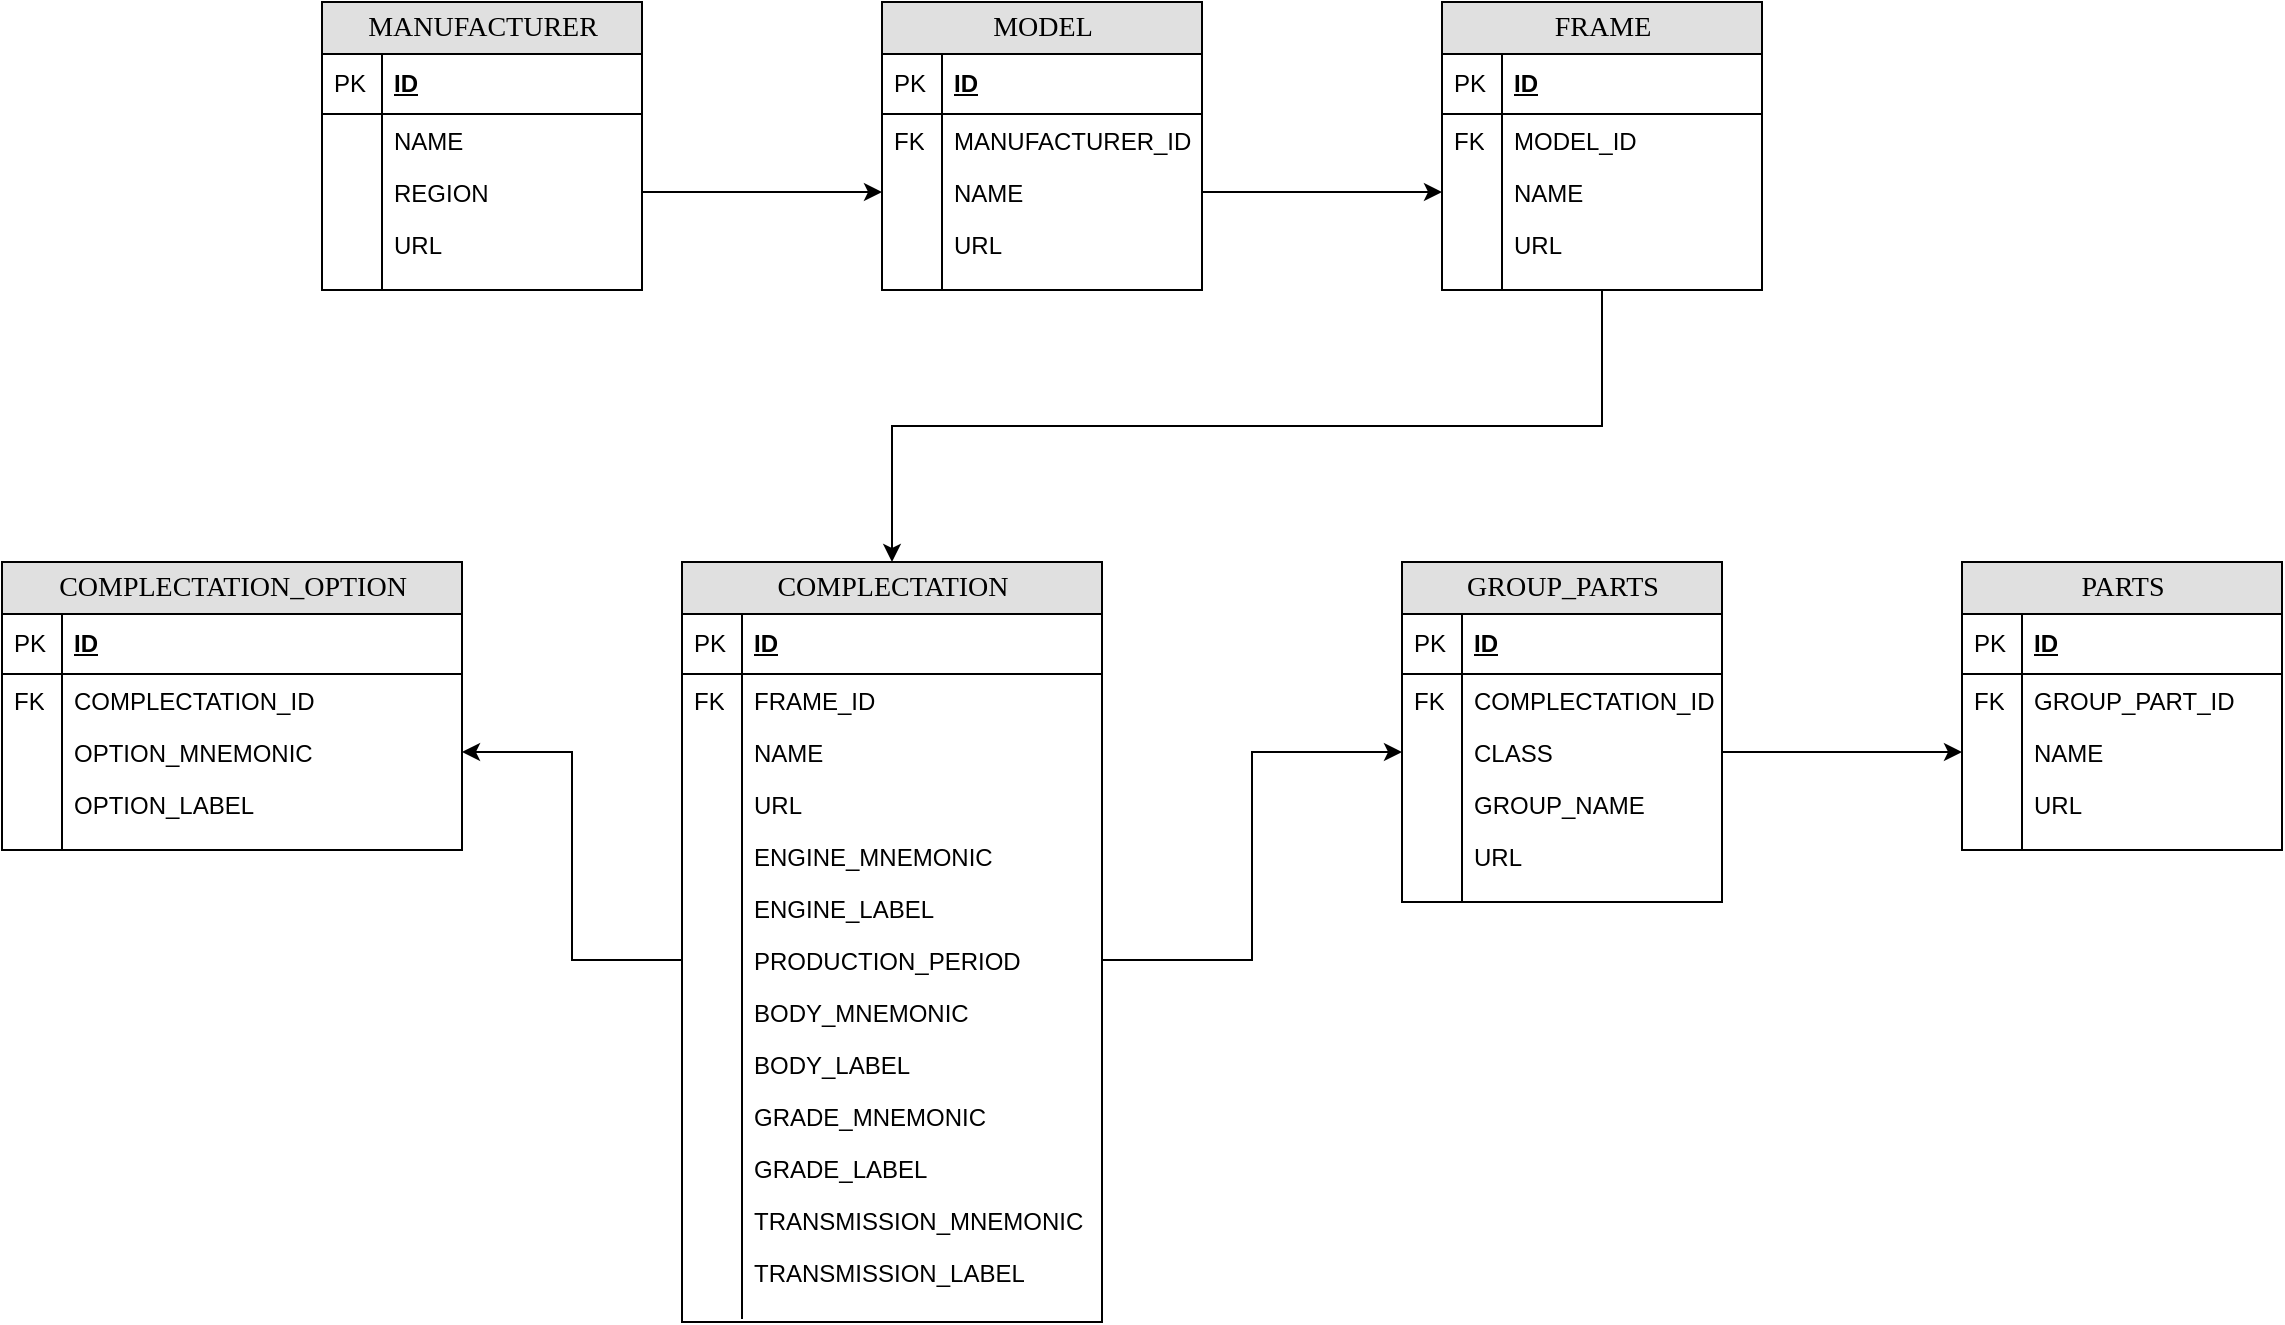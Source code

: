<mxfile version="20.2.5" type="device"><diagram name="Page-1" id="e56a1550-8fbb-45ad-956c-1786394a9013"><mxGraphModel dx="940" dy="754" grid="1" gridSize="10" guides="1" tooltips="1" connect="1" arrows="1" fold="1" page="1" pageScale="1" pageWidth="1100" pageHeight="850" background="none" math="0" shadow="0"><root><mxCell id="0"/><mxCell id="1" parent="0"/><mxCell id="8DxieMBbInHOYiqHIHIQ-1" value="MANUFACTURER" style="swimlane;html=1;fontStyle=0;childLayout=stackLayout;horizontal=1;startSize=26;fillColor=#e0e0e0;horizontalStack=0;resizeParent=1;resizeLast=0;collapsible=1;marginBottom=0;swimlaneFillColor=#ffffff;align=center;rounded=0;shadow=0;comic=0;labelBackgroundColor=none;strokeWidth=1;fontFamily=Verdana;fontSize=14" vertex="1" parent="1"><mxGeometry x="220" y="40" width="160" height="144" as="geometry"/></mxCell><mxCell id="8DxieMBbInHOYiqHIHIQ-2" value="ID" style="shape=partialRectangle;top=0;left=0;right=0;bottom=1;html=1;align=left;verticalAlign=middle;fillColor=none;spacingLeft=34;spacingRight=4;whiteSpace=wrap;overflow=hidden;rotatable=0;points=[[0,0.5],[1,0.5]];portConstraint=eastwest;dropTarget=0;fontStyle=5;" vertex="1" parent="8DxieMBbInHOYiqHIHIQ-1"><mxGeometry y="26" width="160" height="30" as="geometry"/></mxCell><mxCell id="8DxieMBbInHOYiqHIHIQ-3" value="PK" style="shape=partialRectangle;top=0;left=0;bottom=0;html=1;fillColor=none;align=left;verticalAlign=middle;spacingLeft=4;spacingRight=4;whiteSpace=wrap;overflow=hidden;rotatable=0;points=[];portConstraint=eastwest;part=1;" vertex="1" connectable="0" parent="8DxieMBbInHOYiqHIHIQ-2"><mxGeometry width="30" height="30" as="geometry"/></mxCell><mxCell id="8DxieMBbInHOYiqHIHIQ-4" value="NAME" style="shape=partialRectangle;top=0;left=0;right=0;bottom=0;html=1;align=left;verticalAlign=top;fillColor=none;spacingLeft=34;spacingRight=4;whiteSpace=wrap;overflow=hidden;rotatable=0;points=[[0,0.5],[1,0.5]];portConstraint=eastwest;dropTarget=0;" vertex="1" parent="8DxieMBbInHOYiqHIHIQ-1"><mxGeometry y="56" width="160" height="26" as="geometry"/></mxCell><mxCell id="8DxieMBbInHOYiqHIHIQ-5" value="" style="shape=partialRectangle;top=0;left=0;bottom=0;html=1;fillColor=none;align=left;verticalAlign=top;spacingLeft=4;spacingRight=4;whiteSpace=wrap;overflow=hidden;rotatable=0;points=[];portConstraint=eastwest;part=1;" vertex="1" connectable="0" parent="8DxieMBbInHOYiqHIHIQ-4"><mxGeometry width="30" height="26" as="geometry"/></mxCell><mxCell id="8DxieMBbInHOYiqHIHIQ-6" value="REGION" style="shape=partialRectangle;top=0;left=0;right=0;bottom=0;html=1;align=left;verticalAlign=top;fillColor=none;spacingLeft=34;spacingRight=4;whiteSpace=wrap;overflow=hidden;rotatable=0;points=[[0,0.5],[1,0.5]];portConstraint=eastwest;dropTarget=0;" vertex="1" parent="8DxieMBbInHOYiqHIHIQ-1"><mxGeometry y="82" width="160" height="26" as="geometry"/></mxCell><mxCell id="8DxieMBbInHOYiqHIHIQ-7" value="" style="shape=partialRectangle;top=0;left=0;bottom=0;html=1;fillColor=none;align=left;verticalAlign=top;spacingLeft=4;spacingRight=4;whiteSpace=wrap;overflow=hidden;rotatable=0;points=[];portConstraint=eastwest;part=1;" vertex="1" connectable="0" parent="8DxieMBbInHOYiqHIHIQ-6"><mxGeometry width="30" height="26" as="geometry"/></mxCell><mxCell id="8DxieMBbInHOYiqHIHIQ-8" value="URL" style="shape=partialRectangle;top=0;left=0;right=0;bottom=0;html=1;align=left;verticalAlign=top;fillColor=none;spacingLeft=34;spacingRight=4;whiteSpace=wrap;overflow=hidden;rotatable=0;points=[[0,0.5],[1,0.5]];portConstraint=eastwest;dropTarget=0;" vertex="1" parent="8DxieMBbInHOYiqHIHIQ-1"><mxGeometry y="108" width="160" height="26" as="geometry"/></mxCell><mxCell id="8DxieMBbInHOYiqHIHIQ-9" value="" style="shape=partialRectangle;top=0;left=0;bottom=0;html=1;fillColor=none;align=left;verticalAlign=top;spacingLeft=4;spacingRight=4;whiteSpace=wrap;overflow=hidden;rotatable=0;points=[];portConstraint=eastwest;part=1;" vertex="1" connectable="0" parent="8DxieMBbInHOYiqHIHIQ-8"><mxGeometry width="30" height="26" as="geometry"/></mxCell><mxCell id="8DxieMBbInHOYiqHIHIQ-10" value="" style="shape=partialRectangle;top=0;left=0;right=0;bottom=0;html=1;align=left;verticalAlign=top;fillColor=none;spacingLeft=34;spacingRight=4;whiteSpace=wrap;overflow=hidden;rotatable=0;points=[[0,0.5],[1,0.5]];portConstraint=eastwest;dropTarget=0;" vertex="1" parent="8DxieMBbInHOYiqHIHIQ-1"><mxGeometry y="134" width="160" height="10" as="geometry"/></mxCell><mxCell id="8DxieMBbInHOYiqHIHIQ-11" value="" style="shape=partialRectangle;top=0;left=0;bottom=0;html=1;fillColor=none;align=left;verticalAlign=top;spacingLeft=4;spacingRight=4;whiteSpace=wrap;overflow=hidden;rotatable=0;points=[];portConstraint=eastwest;part=1;" vertex="1" connectable="0" parent="8DxieMBbInHOYiqHIHIQ-10"><mxGeometry width="30" height="10" as="geometry"/></mxCell><mxCell id="8DxieMBbInHOYiqHIHIQ-13" value="MODEL" style="swimlane;html=1;fontStyle=0;childLayout=stackLayout;horizontal=1;startSize=26;fillColor=#e0e0e0;horizontalStack=0;resizeParent=1;resizeLast=0;collapsible=1;marginBottom=0;swimlaneFillColor=#ffffff;align=center;rounded=0;shadow=0;comic=0;labelBackgroundColor=none;strokeWidth=1;fontFamily=Verdana;fontSize=14" vertex="1" parent="1"><mxGeometry x="500" y="40" width="160" height="144" as="geometry"/></mxCell><mxCell id="8DxieMBbInHOYiqHIHIQ-14" value="ID" style="shape=partialRectangle;top=0;left=0;right=0;bottom=1;html=1;align=left;verticalAlign=middle;fillColor=none;spacingLeft=34;spacingRight=4;whiteSpace=wrap;overflow=hidden;rotatable=0;points=[[0,0.5],[1,0.5]];portConstraint=eastwest;dropTarget=0;fontStyle=5;" vertex="1" parent="8DxieMBbInHOYiqHIHIQ-13"><mxGeometry y="26" width="160" height="30" as="geometry"/></mxCell><mxCell id="8DxieMBbInHOYiqHIHIQ-15" value="PK" style="shape=partialRectangle;top=0;left=0;bottom=0;html=1;fillColor=none;align=left;verticalAlign=middle;spacingLeft=4;spacingRight=4;whiteSpace=wrap;overflow=hidden;rotatable=0;points=[];portConstraint=eastwest;part=1;" vertex="1" connectable="0" parent="8DxieMBbInHOYiqHIHIQ-14"><mxGeometry width="30" height="30" as="geometry"/></mxCell><mxCell id="8DxieMBbInHOYiqHIHIQ-16" value="MANUFACTURER_ID" style="shape=partialRectangle;top=0;left=0;right=0;bottom=0;html=1;align=left;verticalAlign=top;fillColor=none;spacingLeft=34;spacingRight=4;whiteSpace=wrap;overflow=hidden;rotatable=0;points=[[0,0.5],[1,0.5]];portConstraint=eastwest;dropTarget=0;" vertex="1" parent="8DxieMBbInHOYiqHIHIQ-13"><mxGeometry y="56" width="160" height="26" as="geometry"/></mxCell><mxCell id="8DxieMBbInHOYiqHIHIQ-17" value="FK" style="shape=partialRectangle;top=0;left=0;bottom=0;html=1;fillColor=none;align=left;verticalAlign=top;spacingLeft=4;spacingRight=4;whiteSpace=wrap;overflow=hidden;rotatable=0;points=[];portConstraint=eastwest;part=1;" vertex="1" connectable="0" parent="8DxieMBbInHOYiqHIHIQ-16"><mxGeometry width="30" height="26" as="geometry"/></mxCell><mxCell id="8DxieMBbInHOYiqHIHIQ-18" value="NAME" style="shape=partialRectangle;top=0;left=0;right=0;bottom=0;html=1;align=left;verticalAlign=top;fillColor=none;spacingLeft=34;spacingRight=4;whiteSpace=wrap;overflow=hidden;rotatable=0;points=[[0,0.5],[1,0.5]];portConstraint=eastwest;dropTarget=0;" vertex="1" parent="8DxieMBbInHOYiqHIHIQ-13"><mxGeometry y="82" width="160" height="26" as="geometry"/></mxCell><mxCell id="8DxieMBbInHOYiqHIHIQ-19" value="" style="shape=partialRectangle;top=0;left=0;bottom=0;html=1;fillColor=none;align=left;verticalAlign=top;spacingLeft=4;spacingRight=4;whiteSpace=wrap;overflow=hidden;rotatable=0;points=[];portConstraint=eastwest;part=1;" vertex="1" connectable="0" parent="8DxieMBbInHOYiqHIHIQ-18"><mxGeometry width="30" height="26" as="geometry"/></mxCell><mxCell id="8DxieMBbInHOYiqHIHIQ-20" value="URL" style="shape=partialRectangle;top=0;left=0;right=0;bottom=0;html=1;align=left;verticalAlign=top;fillColor=none;spacingLeft=34;spacingRight=4;whiteSpace=wrap;overflow=hidden;rotatable=0;points=[[0,0.5],[1,0.5]];portConstraint=eastwest;dropTarget=0;" vertex="1" parent="8DxieMBbInHOYiqHIHIQ-13"><mxGeometry y="108" width="160" height="26" as="geometry"/></mxCell><mxCell id="8DxieMBbInHOYiqHIHIQ-21" value="" style="shape=partialRectangle;top=0;left=0;bottom=0;html=1;fillColor=none;align=left;verticalAlign=top;spacingLeft=4;spacingRight=4;whiteSpace=wrap;overflow=hidden;rotatable=0;points=[];portConstraint=eastwest;part=1;" vertex="1" connectable="0" parent="8DxieMBbInHOYiqHIHIQ-20"><mxGeometry width="30" height="26" as="geometry"/></mxCell><mxCell id="8DxieMBbInHOYiqHIHIQ-22" value="" style="shape=partialRectangle;top=0;left=0;right=0;bottom=0;html=1;align=left;verticalAlign=top;fillColor=none;spacingLeft=34;spacingRight=4;whiteSpace=wrap;overflow=hidden;rotatable=0;points=[[0,0.5],[1,0.5]];portConstraint=eastwest;dropTarget=0;" vertex="1" parent="8DxieMBbInHOYiqHIHIQ-13"><mxGeometry y="134" width="160" height="10" as="geometry"/></mxCell><mxCell id="8DxieMBbInHOYiqHIHIQ-23" value="" style="shape=partialRectangle;top=0;left=0;bottom=0;html=1;fillColor=none;align=left;verticalAlign=top;spacingLeft=4;spacingRight=4;whiteSpace=wrap;overflow=hidden;rotatable=0;points=[];portConstraint=eastwest;part=1;" vertex="1" connectable="0" parent="8DxieMBbInHOYiqHIHIQ-22"><mxGeometry width="30" height="10" as="geometry"/></mxCell><mxCell id="8DxieMBbInHOYiqHIHIQ-135" style="edgeStyle=orthogonalEdgeStyle;rounded=0;orthogonalLoop=1;jettySize=auto;html=1;exitX=0.5;exitY=1;exitDx=0;exitDy=0;entryX=0.5;entryY=0;entryDx=0;entryDy=0;" edge="1" parent="1" source="8DxieMBbInHOYiqHIHIQ-35" target="8DxieMBbInHOYiqHIHIQ-63"><mxGeometry relative="1" as="geometry"/></mxCell><mxCell id="8DxieMBbInHOYiqHIHIQ-35" value="FRAME" style="swimlane;html=1;fontStyle=0;childLayout=stackLayout;horizontal=1;startSize=26;fillColor=#e0e0e0;horizontalStack=0;resizeParent=1;resizeLast=0;collapsible=1;marginBottom=0;swimlaneFillColor=#ffffff;align=center;rounded=0;shadow=0;comic=0;labelBackgroundColor=none;strokeWidth=1;fontFamily=Verdana;fontSize=14" vertex="1" parent="1"><mxGeometry x="780" y="40" width="160" height="144" as="geometry"/></mxCell><mxCell id="8DxieMBbInHOYiqHIHIQ-36" value="ID" style="shape=partialRectangle;top=0;left=0;right=0;bottom=1;html=1;align=left;verticalAlign=middle;fillColor=none;spacingLeft=34;spacingRight=4;whiteSpace=wrap;overflow=hidden;rotatable=0;points=[[0,0.5],[1,0.5]];portConstraint=eastwest;dropTarget=0;fontStyle=5;" vertex="1" parent="8DxieMBbInHOYiqHIHIQ-35"><mxGeometry y="26" width="160" height="30" as="geometry"/></mxCell><mxCell id="8DxieMBbInHOYiqHIHIQ-37" value="PK" style="shape=partialRectangle;top=0;left=0;bottom=0;html=1;fillColor=none;align=left;verticalAlign=middle;spacingLeft=4;spacingRight=4;whiteSpace=wrap;overflow=hidden;rotatable=0;points=[];portConstraint=eastwest;part=1;" vertex="1" connectable="0" parent="8DxieMBbInHOYiqHIHIQ-36"><mxGeometry width="30" height="30" as="geometry"/></mxCell><mxCell id="8DxieMBbInHOYiqHIHIQ-38" value="MODEL_ID" style="shape=partialRectangle;top=0;left=0;right=0;bottom=0;html=1;align=left;verticalAlign=top;fillColor=none;spacingLeft=34;spacingRight=4;whiteSpace=wrap;overflow=hidden;rotatable=0;points=[[0,0.5],[1,0.5]];portConstraint=eastwest;dropTarget=0;" vertex="1" parent="8DxieMBbInHOYiqHIHIQ-35"><mxGeometry y="56" width="160" height="26" as="geometry"/></mxCell><mxCell id="8DxieMBbInHOYiqHIHIQ-39" value="FK" style="shape=partialRectangle;top=0;left=0;bottom=0;html=1;fillColor=none;align=left;verticalAlign=top;spacingLeft=4;spacingRight=4;whiteSpace=wrap;overflow=hidden;rotatable=0;points=[];portConstraint=eastwest;part=1;" vertex="1" connectable="0" parent="8DxieMBbInHOYiqHIHIQ-38"><mxGeometry width="30" height="26" as="geometry"/></mxCell><mxCell id="8DxieMBbInHOYiqHIHIQ-40" value="NAME" style="shape=partialRectangle;top=0;left=0;right=0;bottom=0;html=1;align=left;verticalAlign=top;fillColor=none;spacingLeft=34;spacingRight=4;whiteSpace=wrap;overflow=hidden;rotatable=0;points=[[0,0.5],[1,0.5]];portConstraint=eastwest;dropTarget=0;" vertex="1" parent="8DxieMBbInHOYiqHIHIQ-35"><mxGeometry y="82" width="160" height="26" as="geometry"/></mxCell><mxCell id="8DxieMBbInHOYiqHIHIQ-41" value="" style="shape=partialRectangle;top=0;left=0;bottom=0;html=1;fillColor=none;align=left;verticalAlign=top;spacingLeft=4;spacingRight=4;whiteSpace=wrap;overflow=hidden;rotatable=0;points=[];portConstraint=eastwest;part=1;" vertex="1" connectable="0" parent="8DxieMBbInHOYiqHIHIQ-40"><mxGeometry width="30" height="26" as="geometry"/></mxCell><mxCell id="8DxieMBbInHOYiqHIHIQ-42" value="URL" style="shape=partialRectangle;top=0;left=0;right=0;bottom=0;html=1;align=left;verticalAlign=top;fillColor=none;spacingLeft=34;spacingRight=4;whiteSpace=wrap;overflow=hidden;rotatable=0;points=[[0,0.5],[1,0.5]];portConstraint=eastwest;dropTarget=0;" vertex="1" parent="8DxieMBbInHOYiqHIHIQ-35"><mxGeometry y="108" width="160" height="26" as="geometry"/></mxCell><mxCell id="8DxieMBbInHOYiqHIHIQ-43" value="" style="shape=partialRectangle;top=0;left=0;bottom=0;html=1;fillColor=none;align=left;verticalAlign=top;spacingLeft=4;spacingRight=4;whiteSpace=wrap;overflow=hidden;rotatable=0;points=[];portConstraint=eastwest;part=1;" vertex="1" connectable="0" parent="8DxieMBbInHOYiqHIHIQ-42"><mxGeometry width="30" height="26" as="geometry"/></mxCell><mxCell id="8DxieMBbInHOYiqHIHIQ-44" value="" style="shape=partialRectangle;top=0;left=0;right=0;bottom=0;html=1;align=left;verticalAlign=top;fillColor=none;spacingLeft=34;spacingRight=4;whiteSpace=wrap;overflow=hidden;rotatable=0;points=[[0,0.5],[1,0.5]];portConstraint=eastwest;dropTarget=0;" vertex="1" parent="8DxieMBbInHOYiqHIHIQ-35"><mxGeometry y="134" width="160" height="10" as="geometry"/></mxCell><mxCell id="8DxieMBbInHOYiqHIHIQ-45" value="" style="shape=partialRectangle;top=0;left=0;bottom=0;html=1;fillColor=none;align=left;verticalAlign=top;spacingLeft=4;spacingRight=4;whiteSpace=wrap;overflow=hidden;rotatable=0;points=[];portConstraint=eastwest;part=1;" vertex="1" connectable="0" parent="8DxieMBbInHOYiqHIHIQ-44"><mxGeometry width="30" height="10" as="geometry"/></mxCell><mxCell id="8DxieMBbInHOYiqHIHIQ-63" value="COMPLECTATION" style="swimlane;html=1;fontStyle=0;childLayout=stackLayout;horizontal=1;startSize=26;fillColor=#e0e0e0;horizontalStack=0;resizeParent=1;resizeLast=0;collapsible=1;marginBottom=0;swimlaneFillColor=#ffffff;align=center;rounded=0;shadow=0;comic=0;labelBackgroundColor=none;strokeWidth=1;fontFamily=Verdana;fontSize=14" vertex="1" parent="1"><mxGeometry x="400" y="320" width="210" height="380" as="geometry"/></mxCell><mxCell id="8DxieMBbInHOYiqHIHIQ-64" value="ID" style="shape=partialRectangle;top=0;left=0;right=0;bottom=1;html=1;align=left;verticalAlign=middle;fillColor=none;spacingLeft=34;spacingRight=4;whiteSpace=wrap;overflow=hidden;rotatable=0;points=[[0,0.5],[1,0.5]];portConstraint=eastwest;dropTarget=0;fontStyle=5;" vertex="1" parent="8DxieMBbInHOYiqHIHIQ-63"><mxGeometry y="26" width="210" height="30" as="geometry"/></mxCell><mxCell id="8DxieMBbInHOYiqHIHIQ-65" value="PK" style="shape=partialRectangle;top=0;left=0;bottom=0;html=1;fillColor=none;align=left;verticalAlign=middle;spacingLeft=4;spacingRight=4;whiteSpace=wrap;overflow=hidden;rotatable=0;points=[];portConstraint=eastwest;part=1;" vertex="1" connectable="0" parent="8DxieMBbInHOYiqHIHIQ-64"><mxGeometry width="30" height="30" as="geometry"/></mxCell><mxCell id="8DxieMBbInHOYiqHIHIQ-68" value="FRAME_ID" style="shape=partialRectangle;top=0;left=0;right=0;bottom=0;html=1;align=left;verticalAlign=top;fillColor=none;spacingLeft=34;spacingRight=4;whiteSpace=wrap;overflow=hidden;rotatable=0;points=[[0,0.5],[1,0.5]];portConstraint=eastwest;dropTarget=0;" vertex="1" parent="8DxieMBbInHOYiqHIHIQ-63"><mxGeometry y="56" width="210" height="26" as="geometry"/></mxCell><mxCell id="8DxieMBbInHOYiqHIHIQ-69" value="FK" style="shape=partialRectangle;top=0;left=0;bottom=0;html=1;fillColor=none;align=left;verticalAlign=top;spacingLeft=4;spacingRight=4;whiteSpace=wrap;overflow=hidden;rotatable=0;points=[];portConstraint=eastwest;part=1;" vertex="1" connectable="0" parent="8DxieMBbInHOYiqHIHIQ-68"><mxGeometry width="30" height="26" as="geometry"/></mxCell><mxCell id="8DxieMBbInHOYiqHIHIQ-74" value="NAME" style="shape=partialRectangle;top=0;left=0;right=0;bottom=0;html=1;align=left;verticalAlign=top;fillColor=none;spacingLeft=34;spacingRight=4;whiteSpace=wrap;overflow=hidden;rotatable=0;points=[[0,0.5],[1,0.5]];portConstraint=eastwest;dropTarget=0;" vertex="1" parent="8DxieMBbInHOYiqHIHIQ-63"><mxGeometry y="82" width="210" height="26" as="geometry"/></mxCell><mxCell id="8DxieMBbInHOYiqHIHIQ-75" value="" style="shape=partialRectangle;top=0;left=0;bottom=0;html=1;fillColor=none;align=left;verticalAlign=top;spacingLeft=4;spacingRight=4;whiteSpace=wrap;overflow=hidden;rotatable=0;points=[];portConstraint=eastwest;part=1;" vertex="1" connectable="0" parent="8DxieMBbInHOYiqHIHIQ-74"><mxGeometry width="30" height="26" as="geometry"/></mxCell><mxCell id="8DxieMBbInHOYiqHIHIQ-76" value="URL" style="shape=partialRectangle;top=0;left=0;right=0;bottom=0;html=1;align=left;verticalAlign=top;fillColor=none;spacingLeft=34;spacingRight=4;whiteSpace=wrap;overflow=hidden;rotatable=0;points=[[0,0.5],[1,0.5]];portConstraint=eastwest;dropTarget=0;" vertex="1" parent="8DxieMBbInHOYiqHIHIQ-63"><mxGeometry y="108" width="210" height="26" as="geometry"/></mxCell><mxCell id="8DxieMBbInHOYiqHIHIQ-77" value="" style="shape=partialRectangle;top=0;left=0;bottom=0;html=1;fillColor=none;align=left;verticalAlign=top;spacingLeft=4;spacingRight=4;whiteSpace=wrap;overflow=hidden;rotatable=0;points=[];portConstraint=eastwest;part=1;" vertex="1" connectable="0" parent="8DxieMBbInHOYiqHIHIQ-76"><mxGeometry width="30" height="26" as="geometry"/></mxCell><mxCell id="8DxieMBbInHOYiqHIHIQ-78" value="ENGINE_MNEMONIC" style="shape=partialRectangle;top=0;left=0;right=0;bottom=0;html=1;align=left;verticalAlign=top;fillColor=none;spacingLeft=34;spacingRight=4;whiteSpace=wrap;overflow=hidden;rotatable=0;points=[[0,0.5],[1,0.5]];portConstraint=eastwest;dropTarget=0;" vertex="1" parent="8DxieMBbInHOYiqHIHIQ-63"><mxGeometry y="134" width="210" height="26" as="geometry"/></mxCell><mxCell id="8DxieMBbInHOYiqHIHIQ-79" value="" style="shape=partialRectangle;top=0;left=0;bottom=0;html=1;fillColor=none;align=left;verticalAlign=top;spacingLeft=4;spacingRight=4;whiteSpace=wrap;overflow=hidden;rotatable=0;points=[];portConstraint=eastwest;part=1;" vertex="1" connectable="0" parent="8DxieMBbInHOYiqHIHIQ-78"><mxGeometry width="30" height="26" as="geometry"/></mxCell><mxCell id="8DxieMBbInHOYiqHIHIQ-80" value="ENGINE_LABEL" style="shape=partialRectangle;top=0;left=0;right=0;bottom=0;html=1;align=left;verticalAlign=top;fillColor=none;spacingLeft=34;spacingRight=4;whiteSpace=wrap;overflow=hidden;rotatable=0;points=[[0,0.5],[1,0.5]];portConstraint=eastwest;dropTarget=0;" vertex="1" parent="8DxieMBbInHOYiqHIHIQ-63"><mxGeometry y="160" width="210" height="26" as="geometry"/></mxCell><mxCell id="8DxieMBbInHOYiqHIHIQ-81" value="" style="shape=partialRectangle;top=0;left=0;bottom=0;html=1;fillColor=none;align=left;verticalAlign=top;spacingLeft=4;spacingRight=4;whiteSpace=wrap;overflow=hidden;rotatable=0;points=[];portConstraint=eastwest;part=1;" vertex="1" connectable="0" parent="8DxieMBbInHOYiqHIHIQ-80"><mxGeometry width="30" height="26" as="geometry"/></mxCell><mxCell id="8DxieMBbInHOYiqHIHIQ-82" value="PRODUCTION_PERIOD" style="shape=partialRectangle;top=0;left=0;right=0;bottom=0;html=1;align=left;verticalAlign=top;fillColor=none;spacingLeft=34;spacingRight=4;whiteSpace=wrap;overflow=hidden;rotatable=0;points=[[0,0.5],[1,0.5]];portConstraint=eastwest;dropTarget=0;" vertex="1" parent="8DxieMBbInHOYiqHIHIQ-63"><mxGeometry y="186" width="210" height="26" as="geometry"/></mxCell><mxCell id="8DxieMBbInHOYiqHIHIQ-83" value="" style="shape=partialRectangle;top=0;left=0;bottom=0;html=1;fillColor=none;align=left;verticalAlign=top;spacingLeft=4;spacingRight=4;whiteSpace=wrap;overflow=hidden;rotatable=0;points=[];portConstraint=eastwest;part=1;" vertex="1" connectable="0" parent="8DxieMBbInHOYiqHIHIQ-82"><mxGeometry width="30" height="26" as="geometry"/></mxCell><mxCell id="8DxieMBbInHOYiqHIHIQ-84" value="BODY_MNEMONIC" style="shape=partialRectangle;top=0;left=0;right=0;bottom=0;html=1;align=left;verticalAlign=top;fillColor=none;spacingLeft=34;spacingRight=4;whiteSpace=wrap;overflow=hidden;rotatable=0;points=[[0,0.5],[1,0.5]];portConstraint=eastwest;dropTarget=0;" vertex="1" parent="8DxieMBbInHOYiqHIHIQ-63"><mxGeometry y="212" width="210" height="26" as="geometry"/></mxCell><mxCell id="8DxieMBbInHOYiqHIHIQ-85" value="" style="shape=partialRectangle;top=0;left=0;bottom=0;html=1;fillColor=none;align=left;verticalAlign=top;spacingLeft=4;spacingRight=4;whiteSpace=wrap;overflow=hidden;rotatable=0;points=[];portConstraint=eastwest;part=1;" vertex="1" connectable="0" parent="8DxieMBbInHOYiqHIHIQ-84"><mxGeometry width="30" height="26" as="geometry"/></mxCell><mxCell id="8DxieMBbInHOYiqHIHIQ-86" value="BODY_LABEL" style="shape=partialRectangle;top=0;left=0;right=0;bottom=0;html=1;align=left;verticalAlign=top;fillColor=none;spacingLeft=34;spacingRight=4;whiteSpace=wrap;overflow=hidden;rotatable=0;points=[[0,0.5],[1,0.5]];portConstraint=eastwest;dropTarget=0;" vertex="1" parent="8DxieMBbInHOYiqHIHIQ-63"><mxGeometry y="238" width="210" height="26" as="geometry"/></mxCell><mxCell id="8DxieMBbInHOYiqHIHIQ-87" value="" style="shape=partialRectangle;top=0;left=0;bottom=0;html=1;fillColor=none;align=left;verticalAlign=top;spacingLeft=4;spacingRight=4;whiteSpace=wrap;overflow=hidden;rotatable=0;points=[];portConstraint=eastwest;part=1;" vertex="1" connectable="0" parent="8DxieMBbInHOYiqHIHIQ-86"><mxGeometry width="30" height="26" as="geometry"/></mxCell><mxCell id="8DxieMBbInHOYiqHIHIQ-88" value="GRADE_MNEMONIC" style="shape=partialRectangle;top=0;left=0;right=0;bottom=0;html=1;align=left;verticalAlign=top;fillColor=none;spacingLeft=34;spacingRight=4;whiteSpace=wrap;overflow=hidden;rotatable=0;points=[[0,0.5],[1,0.5]];portConstraint=eastwest;dropTarget=0;" vertex="1" parent="8DxieMBbInHOYiqHIHIQ-63"><mxGeometry y="264" width="210" height="26" as="geometry"/></mxCell><mxCell id="8DxieMBbInHOYiqHIHIQ-89" value="" style="shape=partialRectangle;top=0;left=0;bottom=0;html=1;fillColor=none;align=left;verticalAlign=top;spacingLeft=4;spacingRight=4;whiteSpace=wrap;overflow=hidden;rotatable=0;points=[];portConstraint=eastwest;part=1;" vertex="1" connectable="0" parent="8DxieMBbInHOYiqHIHIQ-88"><mxGeometry width="30" height="26" as="geometry"/></mxCell><mxCell id="8DxieMBbInHOYiqHIHIQ-90" value="GRADE_LABEL" style="shape=partialRectangle;top=0;left=0;right=0;bottom=0;html=1;align=left;verticalAlign=top;fillColor=none;spacingLeft=34;spacingRight=4;whiteSpace=wrap;overflow=hidden;rotatable=0;points=[[0,0.5],[1,0.5]];portConstraint=eastwest;dropTarget=0;" vertex="1" parent="8DxieMBbInHOYiqHIHIQ-63"><mxGeometry y="290" width="210" height="26" as="geometry"/></mxCell><mxCell id="8DxieMBbInHOYiqHIHIQ-91" value="" style="shape=partialRectangle;top=0;left=0;bottom=0;html=1;fillColor=none;align=left;verticalAlign=top;spacingLeft=4;spacingRight=4;whiteSpace=wrap;overflow=hidden;rotatable=0;points=[];portConstraint=eastwest;part=1;" vertex="1" connectable="0" parent="8DxieMBbInHOYiqHIHIQ-90"><mxGeometry width="30" height="26" as="geometry"/></mxCell><mxCell id="8DxieMBbInHOYiqHIHIQ-92" value="TRANSMISSION_MNEMONIC" style="shape=partialRectangle;top=0;left=0;right=0;bottom=0;html=1;align=left;verticalAlign=top;fillColor=none;spacingLeft=34;spacingRight=4;whiteSpace=wrap;overflow=hidden;rotatable=0;points=[[0,0.5],[1,0.5]];portConstraint=eastwest;dropTarget=0;" vertex="1" parent="8DxieMBbInHOYiqHIHIQ-63"><mxGeometry y="316" width="210" height="26" as="geometry"/></mxCell><mxCell id="8DxieMBbInHOYiqHIHIQ-93" value="" style="shape=partialRectangle;top=0;left=0;bottom=0;html=1;fillColor=none;align=left;verticalAlign=top;spacingLeft=4;spacingRight=4;whiteSpace=wrap;overflow=hidden;rotatable=0;points=[];portConstraint=eastwest;part=1;" vertex="1" connectable="0" parent="8DxieMBbInHOYiqHIHIQ-92"><mxGeometry width="30" height="26" as="geometry"/></mxCell><mxCell id="8DxieMBbInHOYiqHIHIQ-94" value="TRANSMISSION_LABEL" style="shape=partialRectangle;top=0;left=0;right=0;bottom=0;html=1;align=left;verticalAlign=top;fillColor=none;spacingLeft=34;spacingRight=4;whiteSpace=wrap;overflow=hidden;rotatable=0;points=[[0,0.5],[1,0.5]];portConstraint=eastwest;dropTarget=0;" vertex="1" parent="8DxieMBbInHOYiqHIHIQ-63"><mxGeometry y="342" width="210" height="26" as="geometry"/></mxCell><mxCell id="8DxieMBbInHOYiqHIHIQ-95" value="" style="shape=partialRectangle;top=0;left=0;bottom=0;html=1;fillColor=none;align=left;verticalAlign=top;spacingLeft=4;spacingRight=4;whiteSpace=wrap;overflow=hidden;rotatable=0;points=[];portConstraint=eastwest;part=1;" vertex="1" connectable="0" parent="8DxieMBbInHOYiqHIHIQ-94"><mxGeometry width="30" height="26" as="geometry"/></mxCell><mxCell id="8DxieMBbInHOYiqHIHIQ-72" value="" style="shape=partialRectangle;top=0;left=0;right=0;bottom=0;html=1;align=left;verticalAlign=top;fillColor=none;spacingLeft=34;spacingRight=4;whiteSpace=wrap;overflow=hidden;rotatable=0;points=[[0,0.5],[1,0.5]];portConstraint=eastwest;dropTarget=0;" vertex="1" parent="8DxieMBbInHOYiqHIHIQ-63"><mxGeometry y="368" width="210" height="10" as="geometry"/></mxCell><mxCell id="8DxieMBbInHOYiqHIHIQ-73" value="" style="shape=partialRectangle;top=0;left=0;bottom=0;html=1;fillColor=none;align=left;verticalAlign=top;spacingLeft=4;spacingRight=4;whiteSpace=wrap;overflow=hidden;rotatable=0;points=[];portConstraint=eastwest;part=1;" vertex="1" connectable="0" parent="8DxieMBbInHOYiqHIHIQ-72"><mxGeometry width="30" height="10" as="geometry"/></mxCell><mxCell id="8DxieMBbInHOYiqHIHIQ-97" value="COMPLECTATION_OPTION" style="swimlane;html=1;fontStyle=0;childLayout=stackLayout;horizontal=1;startSize=26;fillColor=#e0e0e0;horizontalStack=0;resizeParent=1;resizeLast=0;collapsible=1;marginBottom=0;swimlaneFillColor=#ffffff;align=center;rounded=0;shadow=0;comic=0;labelBackgroundColor=none;strokeWidth=1;fontFamily=Verdana;fontSize=14" vertex="1" parent="1"><mxGeometry x="60" y="320" width="230" height="144" as="geometry"/></mxCell><mxCell id="8DxieMBbInHOYiqHIHIQ-98" value="ID" style="shape=partialRectangle;top=0;left=0;right=0;bottom=1;html=1;align=left;verticalAlign=middle;fillColor=none;spacingLeft=34;spacingRight=4;whiteSpace=wrap;overflow=hidden;rotatable=0;points=[[0,0.5],[1,0.5]];portConstraint=eastwest;dropTarget=0;fontStyle=5;" vertex="1" parent="8DxieMBbInHOYiqHIHIQ-97"><mxGeometry y="26" width="230" height="30" as="geometry"/></mxCell><mxCell id="8DxieMBbInHOYiqHIHIQ-99" value="PK" style="shape=partialRectangle;top=0;left=0;bottom=0;html=1;fillColor=none;align=left;verticalAlign=middle;spacingLeft=4;spacingRight=4;whiteSpace=wrap;overflow=hidden;rotatable=0;points=[];portConstraint=eastwest;part=1;" vertex="1" connectable="0" parent="8DxieMBbInHOYiqHIHIQ-98"><mxGeometry width="30" height="30" as="geometry"/></mxCell><mxCell id="8DxieMBbInHOYiqHIHIQ-100" value="COMPLECTATION_ID" style="shape=partialRectangle;top=0;left=0;right=0;bottom=0;html=1;align=left;verticalAlign=top;fillColor=none;spacingLeft=34;spacingRight=4;whiteSpace=wrap;overflow=hidden;rotatable=0;points=[[0,0.5],[1,0.5]];portConstraint=eastwest;dropTarget=0;" vertex="1" parent="8DxieMBbInHOYiqHIHIQ-97"><mxGeometry y="56" width="230" height="26" as="geometry"/></mxCell><mxCell id="8DxieMBbInHOYiqHIHIQ-101" value="FK" style="shape=partialRectangle;top=0;left=0;bottom=0;html=1;fillColor=none;align=left;verticalAlign=top;spacingLeft=4;spacingRight=4;whiteSpace=wrap;overflow=hidden;rotatable=0;points=[];portConstraint=eastwest;part=1;" vertex="1" connectable="0" parent="8DxieMBbInHOYiqHIHIQ-100"><mxGeometry width="30" height="26" as="geometry"/></mxCell><mxCell id="8DxieMBbInHOYiqHIHIQ-102" value="OPTION_MNEMONIC" style="shape=partialRectangle;top=0;left=0;right=0;bottom=0;html=1;align=left;verticalAlign=top;fillColor=none;spacingLeft=34;spacingRight=4;whiteSpace=wrap;overflow=hidden;rotatable=0;points=[[0,0.5],[1,0.5]];portConstraint=eastwest;dropTarget=0;" vertex="1" parent="8DxieMBbInHOYiqHIHIQ-97"><mxGeometry y="82" width="230" height="26" as="geometry"/></mxCell><mxCell id="8DxieMBbInHOYiqHIHIQ-103" value="" style="shape=partialRectangle;top=0;left=0;bottom=0;html=1;fillColor=none;align=left;verticalAlign=top;spacingLeft=4;spacingRight=4;whiteSpace=wrap;overflow=hidden;rotatable=0;points=[];portConstraint=eastwest;part=1;" vertex="1" connectable="0" parent="8DxieMBbInHOYiqHIHIQ-102"><mxGeometry width="30" height="26" as="geometry"/></mxCell><mxCell id="8DxieMBbInHOYiqHIHIQ-104" value="OPTION_LABEL" style="shape=partialRectangle;top=0;left=0;right=0;bottom=0;html=1;align=left;verticalAlign=top;fillColor=none;spacingLeft=34;spacingRight=4;whiteSpace=wrap;overflow=hidden;rotatable=0;points=[[0,0.5],[1,0.5]];portConstraint=eastwest;dropTarget=0;" vertex="1" parent="8DxieMBbInHOYiqHIHIQ-97"><mxGeometry y="108" width="230" height="26" as="geometry"/></mxCell><mxCell id="8DxieMBbInHOYiqHIHIQ-105" value="" style="shape=partialRectangle;top=0;left=0;bottom=0;html=1;fillColor=none;align=left;verticalAlign=top;spacingLeft=4;spacingRight=4;whiteSpace=wrap;overflow=hidden;rotatable=0;points=[];portConstraint=eastwest;part=1;" vertex="1" connectable="0" parent="8DxieMBbInHOYiqHIHIQ-104"><mxGeometry width="30" height="26" as="geometry"/></mxCell><mxCell id="8DxieMBbInHOYiqHIHIQ-106" value="" style="shape=partialRectangle;top=0;left=0;right=0;bottom=0;html=1;align=left;verticalAlign=top;fillColor=none;spacingLeft=34;spacingRight=4;whiteSpace=wrap;overflow=hidden;rotatable=0;points=[[0,0.5],[1,0.5]];portConstraint=eastwest;dropTarget=0;" vertex="1" parent="8DxieMBbInHOYiqHIHIQ-97"><mxGeometry y="134" width="230" height="10" as="geometry"/></mxCell><mxCell id="8DxieMBbInHOYiqHIHIQ-107" value="" style="shape=partialRectangle;top=0;left=0;bottom=0;html=1;fillColor=none;align=left;verticalAlign=top;spacingLeft=4;spacingRight=4;whiteSpace=wrap;overflow=hidden;rotatable=0;points=[];portConstraint=eastwest;part=1;" vertex="1" connectable="0" parent="8DxieMBbInHOYiqHIHIQ-106"><mxGeometry width="30" height="10" as="geometry"/></mxCell><mxCell id="8DxieMBbInHOYiqHIHIQ-108" value="GROUP_PARTS" style="swimlane;html=1;fontStyle=0;childLayout=stackLayout;horizontal=1;startSize=26;fillColor=#e0e0e0;horizontalStack=0;resizeParent=1;resizeLast=0;collapsible=1;marginBottom=0;swimlaneFillColor=#ffffff;align=center;rounded=0;shadow=0;comic=0;labelBackgroundColor=none;strokeWidth=1;fontFamily=Verdana;fontSize=14" vertex="1" parent="1"><mxGeometry x="760" y="320" width="160" height="170" as="geometry"/></mxCell><mxCell id="8DxieMBbInHOYiqHIHIQ-109" value="ID" style="shape=partialRectangle;top=0;left=0;right=0;bottom=1;html=1;align=left;verticalAlign=middle;fillColor=none;spacingLeft=34;spacingRight=4;whiteSpace=wrap;overflow=hidden;rotatable=0;points=[[0,0.5],[1,0.5]];portConstraint=eastwest;dropTarget=0;fontStyle=5;" vertex="1" parent="8DxieMBbInHOYiqHIHIQ-108"><mxGeometry y="26" width="160" height="30" as="geometry"/></mxCell><mxCell id="8DxieMBbInHOYiqHIHIQ-110" value="PK" style="shape=partialRectangle;top=0;left=0;bottom=0;html=1;fillColor=none;align=left;verticalAlign=middle;spacingLeft=4;spacingRight=4;whiteSpace=wrap;overflow=hidden;rotatable=0;points=[];portConstraint=eastwest;part=1;" vertex="1" connectable="0" parent="8DxieMBbInHOYiqHIHIQ-109"><mxGeometry width="30" height="30" as="geometry"/></mxCell><mxCell id="8DxieMBbInHOYiqHIHIQ-111" value="COMPLECTATION_ID" style="shape=partialRectangle;top=0;left=0;right=0;bottom=0;html=1;align=left;verticalAlign=top;fillColor=none;spacingLeft=34;spacingRight=4;whiteSpace=wrap;overflow=hidden;rotatable=0;points=[[0,0.5],[1,0.5]];portConstraint=eastwest;dropTarget=0;" vertex="1" parent="8DxieMBbInHOYiqHIHIQ-108"><mxGeometry y="56" width="160" height="26" as="geometry"/></mxCell><mxCell id="8DxieMBbInHOYiqHIHIQ-112" value="FK" style="shape=partialRectangle;top=0;left=0;bottom=0;html=1;fillColor=none;align=left;verticalAlign=top;spacingLeft=4;spacingRight=4;whiteSpace=wrap;overflow=hidden;rotatable=0;points=[];portConstraint=eastwest;part=1;" vertex="1" connectable="0" parent="8DxieMBbInHOYiqHIHIQ-111"><mxGeometry width="30" height="26" as="geometry"/></mxCell><mxCell id="8DxieMBbInHOYiqHIHIQ-113" value="CLASS" style="shape=partialRectangle;top=0;left=0;right=0;bottom=0;html=1;align=left;verticalAlign=top;fillColor=none;spacingLeft=34;spacingRight=4;whiteSpace=wrap;overflow=hidden;rotatable=0;points=[[0,0.5],[1,0.5]];portConstraint=eastwest;dropTarget=0;" vertex="1" parent="8DxieMBbInHOYiqHIHIQ-108"><mxGeometry y="82" width="160" height="26" as="geometry"/></mxCell><mxCell id="8DxieMBbInHOYiqHIHIQ-114" value="" style="shape=partialRectangle;top=0;left=0;bottom=0;html=1;fillColor=none;align=left;verticalAlign=top;spacingLeft=4;spacingRight=4;whiteSpace=wrap;overflow=hidden;rotatable=0;points=[];portConstraint=eastwest;part=1;" vertex="1" connectable="0" parent="8DxieMBbInHOYiqHIHIQ-113"><mxGeometry width="30" height="26" as="geometry"/></mxCell><mxCell id="8DxieMBbInHOYiqHIHIQ-115" value="GROUP_NAME" style="shape=partialRectangle;top=0;left=0;right=0;bottom=0;html=1;align=left;verticalAlign=top;fillColor=none;spacingLeft=34;spacingRight=4;whiteSpace=wrap;overflow=hidden;rotatable=0;points=[[0,0.5],[1,0.5]];portConstraint=eastwest;dropTarget=0;" vertex="1" parent="8DxieMBbInHOYiqHIHIQ-108"><mxGeometry y="108" width="160" height="26" as="geometry"/></mxCell><mxCell id="8DxieMBbInHOYiqHIHIQ-116" value="" style="shape=partialRectangle;top=0;left=0;bottom=0;html=1;fillColor=none;align=left;verticalAlign=top;spacingLeft=4;spacingRight=4;whiteSpace=wrap;overflow=hidden;rotatable=0;points=[];portConstraint=eastwest;part=1;" vertex="1" connectable="0" parent="8DxieMBbInHOYiqHIHIQ-115"><mxGeometry width="30" height="26" as="geometry"/></mxCell><mxCell id="8DxieMBbInHOYiqHIHIQ-119" value="URL" style="shape=partialRectangle;top=0;left=0;right=0;bottom=0;html=1;align=left;verticalAlign=top;fillColor=none;spacingLeft=34;spacingRight=4;whiteSpace=wrap;overflow=hidden;rotatable=0;points=[[0,0.5],[1,0.5]];portConstraint=eastwest;dropTarget=0;" vertex="1" parent="8DxieMBbInHOYiqHIHIQ-108"><mxGeometry y="134" width="160" height="26" as="geometry"/></mxCell><mxCell id="8DxieMBbInHOYiqHIHIQ-120" value="" style="shape=partialRectangle;top=0;left=0;bottom=0;html=1;fillColor=none;align=left;verticalAlign=top;spacingLeft=4;spacingRight=4;whiteSpace=wrap;overflow=hidden;rotatable=0;points=[];portConstraint=eastwest;part=1;" vertex="1" connectable="0" parent="8DxieMBbInHOYiqHIHIQ-119"><mxGeometry width="30" height="26" as="geometry"/></mxCell><mxCell id="8DxieMBbInHOYiqHIHIQ-117" value="" style="shape=partialRectangle;top=0;left=0;right=0;bottom=0;html=1;align=left;verticalAlign=top;fillColor=none;spacingLeft=34;spacingRight=4;whiteSpace=wrap;overflow=hidden;rotatable=0;points=[[0,0.5],[1,0.5]];portConstraint=eastwest;dropTarget=0;" vertex="1" parent="8DxieMBbInHOYiqHIHIQ-108"><mxGeometry y="160" width="160" height="10" as="geometry"/></mxCell><mxCell id="8DxieMBbInHOYiqHIHIQ-118" value="" style="shape=partialRectangle;top=0;left=0;bottom=0;html=1;fillColor=none;align=left;verticalAlign=top;spacingLeft=4;spacingRight=4;whiteSpace=wrap;overflow=hidden;rotatable=0;points=[];portConstraint=eastwest;part=1;" vertex="1" connectable="0" parent="8DxieMBbInHOYiqHIHIQ-117"><mxGeometry width="30" height="10" as="geometry"/></mxCell><mxCell id="8DxieMBbInHOYiqHIHIQ-121" value="PARTS" style="swimlane;html=1;fontStyle=0;childLayout=stackLayout;horizontal=1;startSize=26;fillColor=#e0e0e0;horizontalStack=0;resizeParent=1;resizeLast=0;collapsible=1;marginBottom=0;swimlaneFillColor=#ffffff;align=center;rounded=0;shadow=0;comic=0;labelBackgroundColor=none;strokeWidth=1;fontFamily=Verdana;fontSize=14" vertex="1" parent="1"><mxGeometry x="1040" y="320" width="160" height="144" as="geometry"/></mxCell><mxCell id="8DxieMBbInHOYiqHIHIQ-122" value="ID" style="shape=partialRectangle;top=0;left=0;right=0;bottom=1;html=1;align=left;verticalAlign=middle;fillColor=none;spacingLeft=34;spacingRight=4;whiteSpace=wrap;overflow=hidden;rotatable=0;points=[[0,0.5],[1,0.5]];portConstraint=eastwest;dropTarget=0;fontStyle=5;" vertex="1" parent="8DxieMBbInHOYiqHIHIQ-121"><mxGeometry y="26" width="160" height="30" as="geometry"/></mxCell><mxCell id="8DxieMBbInHOYiqHIHIQ-123" value="PK" style="shape=partialRectangle;top=0;left=0;bottom=0;html=1;fillColor=none;align=left;verticalAlign=middle;spacingLeft=4;spacingRight=4;whiteSpace=wrap;overflow=hidden;rotatable=0;points=[];portConstraint=eastwest;part=1;" vertex="1" connectable="0" parent="8DxieMBbInHOYiqHIHIQ-122"><mxGeometry width="30" height="30" as="geometry"/></mxCell><mxCell id="8DxieMBbInHOYiqHIHIQ-124" value="GROUP_PART_ID" style="shape=partialRectangle;top=0;left=0;right=0;bottom=0;html=1;align=left;verticalAlign=top;fillColor=none;spacingLeft=34;spacingRight=4;whiteSpace=wrap;overflow=hidden;rotatable=0;points=[[0,0.5],[1,0.5]];portConstraint=eastwest;dropTarget=0;" vertex="1" parent="8DxieMBbInHOYiqHIHIQ-121"><mxGeometry y="56" width="160" height="26" as="geometry"/></mxCell><mxCell id="8DxieMBbInHOYiqHIHIQ-125" value="FK" style="shape=partialRectangle;top=0;left=0;bottom=0;html=1;fillColor=none;align=left;verticalAlign=top;spacingLeft=4;spacingRight=4;whiteSpace=wrap;overflow=hidden;rotatable=0;points=[];portConstraint=eastwest;part=1;" vertex="1" connectable="0" parent="8DxieMBbInHOYiqHIHIQ-124"><mxGeometry width="30" height="26" as="geometry"/></mxCell><mxCell id="8DxieMBbInHOYiqHIHIQ-126" value="NAME" style="shape=partialRectangle;top=0;left=0;right=0;bottom=0;html=1;align=left;verticalAlign=top;fillColor=none;spacingLeft=34;spacingRight=4;whiteSpace=wrap;overflow=hidden;rotatable=0;points=[[0,0.5],[1,0.5]];portConstraint=eastwest;dropTarget=0;" vertex="1" parent="8DxieMBbInHOYiqHIHIQ-121"><mxGeometry y="82" width="160" height="26" as="geometry"/></mxCell><mxCell id="8DxieMBbInHOYiqHIHIQ-127" value="" style="shape=partialRectangle;top=0;left=0;bottom=0;html=1;fillColor=none;align=left;verticalAlign=top;spacingLeft=4;spacingRight=4;whiteSpace=wrap;overflow=hidden;rotatable=0;points=[];portConstraint=eastwest;part=1;" vertex="1" connectable="0" parent="8DxieMBbInHOYiqHIHIQ-126"><mxGeometry width="30" height="26" as="geometry"/></mxCell><mxCell id="8DxieMBbInHOYiqHIHIQ-128" value="URL" style="shape=partialRectangle;top=0;left=0;right=0;bottom=0;html=1;align=left;verticalAlign=top;fillColor=none;spacingLeft=34;spacingRight=4;whiteSpace=wrap;overflow=hidden;rotatable=0;points=[[0,0.5],[1,0.5]];portConstraint=eastwest;dropTarget=0;" vertex="1" parent="8DxieMBbInHOYiqHIHIQ-121"><mxGeometry y="108" width="160" height="26" as="geometry"/></mxCell><mxCell id="8DxieMBbInHOYiqHIHIQ-129" value="" style="shape=partialRectangle;top=0;left=0;bottom=0;html=1;fillColor=none;align=left;verticalAlign=top;spacingLeft=4;spacingRight=4;whiteSpace=wrap;overflow=hidden;rotatable=0;points=[];portConstraint=eastwest;part=1;" vertex="1" connectable="0" parent="8DxieMBbInHOYiqHIHIQ-128"><mxGeometry width="30" height="26" as="geometry"/></mxCell><mxCell id="8DxieMBbInHOYiqHIHIQ-130" value="" style="shape=partialRectangle;top=0;left=0;right=0;bottom=0;html=1;align=left;verticalAlign=top;fillColor=none;spacingLeft=34;spacingRight=4;whiteSpace=wrap;overflow=hidden;rotatable=0;points=[[0,0.5],[1,0.5]];portConstraint=eastwest;dropTarget=0;" vertex="1" parent="8DxieMBbInHOYiqHIHIQ-121"><mxGeometry y="134" width="160" height="10" as="geometry"/></mxCell><mxCell id="8DxieMBbInHOYiqHIHIQ-131" value="" style="shape=partialRectangle;top=0;left=0;bottom=0;html=1;fillColor=none;align=left;verticalAlign=top;spacingLeft=4;spacingRight=4;whiteSpace=wrap;overflow=hidden;rotatable=0;points=[];portConstraint=eastwest;part=1;" vertex="1" connectable="0" parent="8DxieMBbInHOYiqHIHIQ-130"><mxGeometry width="30" height="10" as="geometry"/></mxCell><mxCell id="8DxieMBbInHOYiqHIHIQ-132" style="edgeStyle=orthogonalEdgeStyle;rounded=0;orthogonalLoop=1;jettySize=auto;html=1;exitX=1;exitY=0.5;exitDx=0;exitDy=0;entryX=0;entryY=0.5;entryDx=0;entryDy=0;" edge="1" parent="1" source="8DxieMBbInHOYiqHIHIQ-6" target="8DxieMBbInHOYiqHIHIQ-18"><mxGeometry relative="1" as="geometry"/></mxCell><mxCell id="8DxieMBbInHOYiqHIHIQ-134" style="edgeStyle=orthogonalEdgeStyle;rounded=0;orthogonalLoop=1;jettySize=auto;html=1;exitX=1;exitY=0.5;exitDx=0;exitDy=0;entryX=0;entryY=0.5;entryDx=0;entryDy=0;" edge="1" parent="1" source="8DxieMBbInHOYiqHIHIQ-18" target="8DxieMBbInHOYiqHIHIQ-40"><mxGeometry relative="1" as="geometry"/></mxCell><mxCell id="8DxieMBbInHOYiqHIHIQ-136" style="edgeStyle=orthogonalEdgeStyle;rounded=0;orthogonalLoop=1;jettySize=auto;html=1;exitX=1;exitY=0.5;exitDx=0;exitDy=0;entryX=0;entryY=0.5;entryDx=0;entryDy=0;" edge="1" parent="1" source="8DxieMBbInHOYiqHIHIQ-82" target="8DxieMBbInHOYiqHIHIQ-113"><mxGeometry relative="1" as="geometry"/></mxCell><mxCell id="8DxieMBbInHOYiqHIHIQ-137" style="edgeStyle=orthogonalEdgeStyle;rounded=0;orthogonalLoop=1;jettySize=auto;html=1;exitX=0;exitY=0.5;exitDx=0;exitDy=0;entryX=1;entryY=0.5;entryDx=0;entryDy=0;" edge="1" parent="1" source="8DxieMBbInHOYiqHIHIQ-82" target="8DxieMBbInHOYiqHIHIQ-102"><mxGeometry relative="1" as="geometry"/></mxCell><mxCell id="8DxieMBbInHOYiqHIHIQ-138" style="edgeStyle=orthogonalEdgeStyle;rounded=0;orthogonalLoop=1;jettySize=auto;html=1;exitX=1;exitY=0.5;exitDx=0;exitDy=0;entryX=0;entryY=0.5;entryDx=0;entryDy=0;" edge="1" parent="1" source="8DxieMBbInHOYiqHIHIQ-113" target="8DxieMBbInHOYiqHIHIQ-126"><mxGeometry relative="1" as="geometry"/></mxCell></root></mxGraphModel></diagram></mxfile>